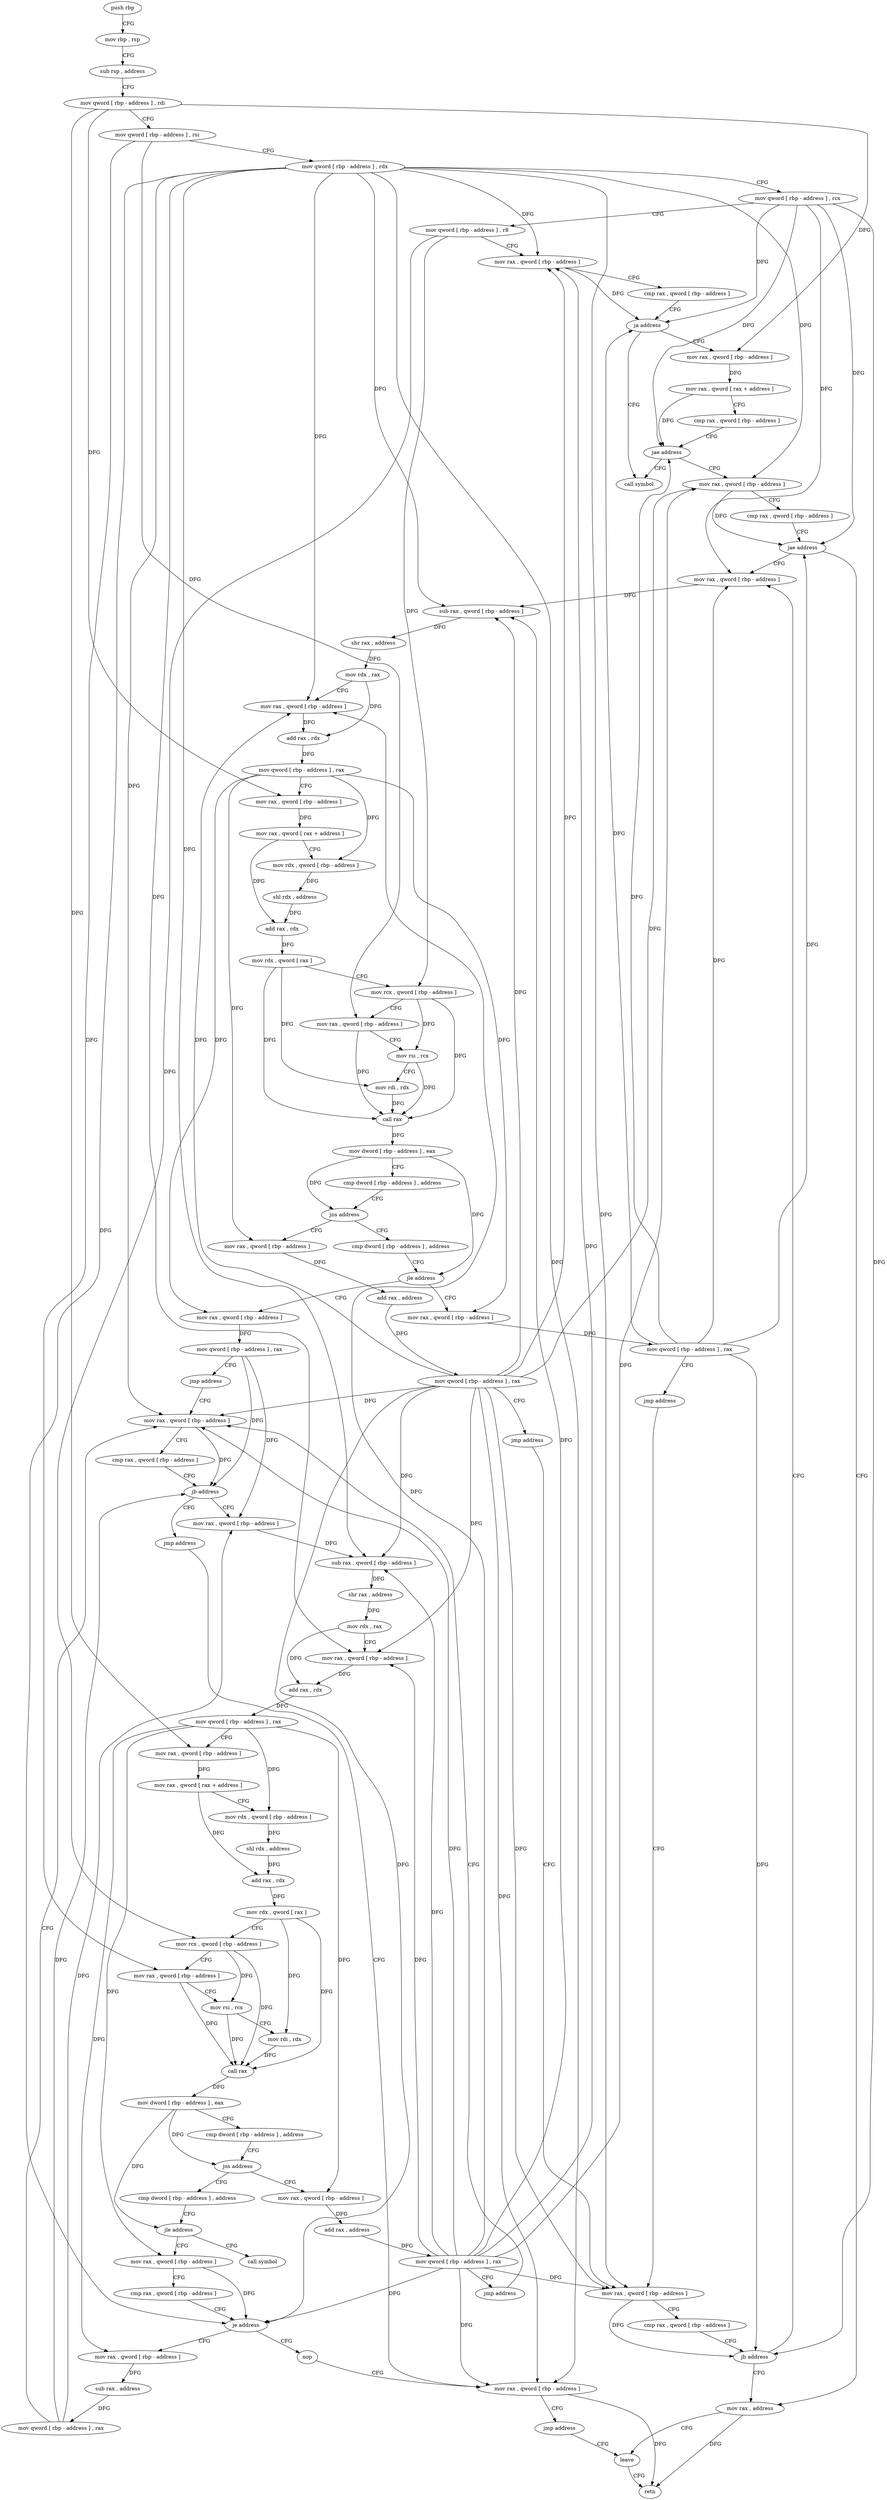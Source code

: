 digraph "func" {
"195435" [label = "push rbp" ]
"195436" [label = "mov rbp , rsp" ]
"195439" [label = "sub rsp , address" ]
"195443" [label = "mov qword [ rbp - address ] , rdi" ]
"195447" [label = "mov qword [ rbp - address ] , rsi" ]
"195451" [label = "mov qword [ rbp - address ] , rdx" ]
"195455" [label = "mov qword [ rbp - address ] , rcx" ]
"195459" [label = "mov qword [ rbp - address ] , r8" ]
"195463" [label = "mov rax , qword [ rbp - address ]" ]
"195467" [label = "cmp rax , qword [ rbp - address ]" ]
"195471" [label = "ja address" ]
"195487" [label = "call symbol" ]
"195473" [label = "mov rax , qword [ rbp - address ]" ]
"195477" [label = "mov rax , qword [ rax + address ]" ]
"195481" [label = "cmp rax , qword [ rbp - address ]" ]
"195485" [label = "jae address" ]
"195492" [label = "mov rax , qword [ rbp - address ]" ]
"195496" [label = "cmp rax , qword [ rbp - address ]" ]
"195500" [label = "jae address" ]
"195780" [label = "mov rax , address" ]
"195506" [label = "mov rax , qword [ rbp - address ]" ]
"195787" [label = "leave" ]
"195510" [label = "sub rax , qword [ rbp - address ]" ]
"195514" [label = "shr rax , address" ]
"195517" [label = "mov rdx , rax" ]
"195520" [label = "mov rax , qword [ rbp - address ]" ]
"195524" [label = "add rax , rdx" ]
"195527" [label = "mov qword [ rbp - address ] , rax" ]
"195531" [label = "mov rax , qword [ rbp - address ]" ]
"195535" [label = "mov rax , qword [ rax + address ]" ]
"195539" [label = "mov rdx , qword [ rbp - address ]" ]
"195543" [label = "shl rdx , address" ]
"195547" [label = "add rax , rdx" ]
"195550" [label = "mov rdx , qword [ rax ]" ]
"195553" [label = "mov rcx , qword [ rbp - address ]" ]
"195557" [label = "mov rax , qword [ rbp - address ]" ]
"195561" [label = "mov rsi , rcx" ]
"195564" [label = "mov rdi , rdx" ]
"195567" [label = "call rax" ]
"195569" [label = "mov dword [ rbp - address ] , eax" ]
"195572" [label = "cmp dword [ rbp - address ] , address" ]
"195576" [label = "jns address" ]
"195595" [label = "cmp dword [ rbp - address ] , address" ]
"195578" [label = "mov rax , qword [ rbp - address ]" ]
"195599" [label = "jle address" ]
"195614" [label = "mov rax , qword [ rbp - address ]" ]
"195601" [label = "mov rax , qword [ rbp - address ]" ]
"195582" [label = "add rax , address" ]
"195586" [label = "mov qword [ rbp - address ] , rax" ]
"195590" [label = "jmp address" ]
"195766" [label = "mov rax , qword [ rbp - address ]" ]
"195618" [label = "mov qword [ rbp - address ] , rax" ]
"195622" [label = "jmp address" ]
"195743" [label = "mov rax , qword [ rbp - address ]" ]
"195605" [label = "mov qword [ rbp - address ] , rax" ]
"195609" [label = "jmp address" ]
"195770" [label = "cmp rax , qword [ rbp - address ]" ]
"195774" [label = "jb address" ]
"195747" [label = "cmp rax , qword [ rbp - address ]" ]
"195751" [label = "jb address" ]
"195624" [label = "mov rax , qword [ rbp - address ]" ]
"195757" [label = "jmp address" ]
"195628" [label = "sub rax , qword [ rbp - address ]" ]
"195632" [label = "shr rax , address" ]
"195635" [label = "mov rdx , rax" ]
"195638" [label = "mov rax , qword [ rbp - address ]" ]
"195642" [label = "add rax , rdx" ]
"195645" [label = "mov qword [ rbp - address ] , rax" ]
"195649" [label = "mov rax , qword [ rbp - address ]" ]
"195653" [label = "mov rax , qword [ rax + address ]" ]
"195657" [label = "mov rdx , qword [ rbp - address ]" ]
"195661" [label = "shl rdx , address" ]
"195665" [label = "add rax , rdx" ]
"195668" [label = "mov rdx , qword [ rax ]" ]
"195671" [label = "mov rcx , qword [ rbp - address ]" ]
"195675" [label = "mov rax , qword [ rbp - address ]" ]
"195679" [label = "mov rsi , rcx" ]
"195682" [label = "mov rdi , rdx" ]
"195685" [label = "call rax" ]
"195687" [label = "mov dword [ rbp - address ] , eax" ]
"195690" [label = "cmp dword [ rbp - address ] , address" ]
"195694" [label = "jns address" ]
"195710" [label = "cmp dword [ rbp - address ] , address" ]
"195696" [label = "mov rax , qword [ rbp - address ]" ]
"195760" [label = "mov rax , qword [ rbp - address ]" ]
"195714" [label = "jle address" ]
"195721" [label = "mov rax , qword [ rbp - address ]" ]
"195716" [label = "call symbol" ]
"195700" [label = "add rax , address" ]
"195704" [label = "mov qword [ rbp - address ] , rax" ]
"195708" [label = "jmp address" ]
"195764" [label = "jmp address" ]
"195725" [label = "cmp rax , qword [ rbp - address ]" ]
"195729" [label = "je address" ]
"195759" [label = "nop" ]
"195731" [label = "mov rax , qword [ rbp - address ]" ]
"195788" [label = "retn" ]
"195735" [label = "sub rax , address" ]
"195739" [label = "mov qword [ rbp - address ] , rax" ]
"195435" -> "195436" [ label = "CFG" ]
"195436" -> "195439" [ label = "CFG" ]
"195439" -> "195443" [ label = "CFG" ]
"195443" -> "195447" [ label = "CFG" ]
"195443" -> "195473" [ label = "DFG" ]
"195443" -> "195531" [ label = "DFG" ]
"195443" -> "195649" [ label = "DFG" ]
"195447" -> "195451" [ label = "CFG" ]
"195447" -> "195557" [ label = "DFG" ]
"195447" -> "195675" [ label = "DFG" ]
"195451" -> "195455" [ label = "CFG" ]
"195451" -> "195463" [ label = "DFG" ]
"195451" -> "195492" [ label = "DFG" ]
"195451" -> "195510" [ label = "DFG" ]
"195451" -> "195520" [ label = "DFG" ]
"195451" -> "195766" [ label = "DFG" ]
"195451" -> "195743" [ label = "DFG" ]
"195451" -> "195628" [ label = "DFG" ]
"195451" -> "195638" [ label = "DFG" ]
"195451" -> "195760" [ label = "DFG" ]
"195451" -> "195729" [ label = "DFG" ]
"195455" -> "195459" [ label = "CFG" ]
"195455" -> "195471" [ label = "DFG" ]
"195455" -> "195485" [ label = "DFG" ]
"195455" -> "195500" [ label = "DFG" ]
"195455" -> "195506" [ label = "DFG" ]
"195455" -> "195774" [ label = "DFG" ]
"195459" -> "195463" [ label = "CFG" ]
"195459" -> "195553" [ label = "DFG" ]
"195459" -> "195671" [ label = "DFG" ]
"195463" -> "195467" [ label = "CFG" ]
"195463" -> "195471" [ label = "DFG" ]
"195467" -> "195471" [ label = "CFG" ]
"195471" -> "195487" [ label = "CFG" ]
"195471" -> "195473" [ label = "CFG" ]
"195473" -> "195477" [ label = "DFG" ]
"195477" -> "195481" [ label = "CFG" ]
"195477" -> "195485" [ label = "DFG" ]
"195481" -> "195485" [ label = "CFG" ]
"195485" -> "195492" [ label = "CFG" ]
"195485" -> "195487" [ label = "CFG" ]
"195492" -> "195496" [ label = "CFG" ]
"195492" -> "195500" [ label = "DFG" ]
"195496" -> "195500" [ label = "CFG" ]
"195500" -> "195780" [ label = "CFG" ]
"195500" -> "195506" [ label = "CFG" ]
"195780" -> "195787" [ label = "CFG" ]
"195780" -> "195788" [ label = "DFG" ]
"195506" -> "195510" [ label = "DFG" ]
"195787" -> "195788" [ label = "CFG" ]
"195510" -> "195514" [ label = "DFG" ]
"195514" -> "195517" [ label = "DFG" ]
"195517" -> "195520" [ label = "CFG" ]
"195517" -> "195524" [ label = "DFG" ]
"195520" -> "195524" [ label = "DFG" ]
"195524" -> "195527" [ label = "DFG" ]
"195527" -> "195531" [ label = "CFG" ]
"195527" -> "195539" [ label = "DFG" ]
"195527" -> "195578" [ label = "DFG" ]
"195527" -> "195614" [ label = "DFG" ]
"195527" -> "195601" [ label = "DFG" ]
"195531" -> "195535" [ label = "DFG" ]
"195535" -> "195539" [ label = "CFG" ]
"195535" -> "195547" [ label = "DFG" ]
"195539" -> "195543" [ label = "DFG" ]
"195543" -> "195547" [ label = "DFG" ]
"195547" -> "195550" [ label = "DFG" ]
"195550" -> "195553" [ label = "CFG" ]
"195550" -> "195564" [ label = "DFG" ]
"195550" -> "195567" [ label = "DFG" ]
"195553" -> "195557" [ label = "CFG" ]
"195553" -> "195561" [ label = "DFG" ]
"195553" -> "195567" [ label = "DFG" ]
"195557" -> "195561" [ label = "CFG" ]
"195557" -> "195567" [ label = "DFG" ]
"195561" -> "195564" [ label = "CFG" ]
"195561" -> "195567" [ label = "DFG" ]
"195564" -> "195567" [ label = "DFG" ]
"195567" -> "195569" [ label = "DFG" ]
"195569" -> "195572" [ label = "CFG" ]
"195569" -> "195576" [ label = "DFG" ]
"195569" -> "195599" [ label = "DFG" ]
"195572" -> "195576" [ label = "CFG" ]
"195576" -> "195595" [ label = "CFG" ]
"195576" -> "195578" [ label = "CFG" ]
"195595" -> "195599" [ label = "CFG" ]
"195578" -> "195582" [ label = "DFG" ]
"195599" -> "195614" [ label = "CFG" ]
"195599" -> "195601" [ label = "CFG" ]
"195614" -> "195618" [ label = "DFG" ]
"195601" -> "195605" [ label = "DFG" ]
"195582" -> "195586" [ label = "DFG" ]
"195586" -> "195590" [ label = "CFG" ]
"195586" -> "195463" [ label = "DFG" ]
"195586" -> "195492" [ label = "DFG" ]
"195586" -> "195510" [ label = "DFG" ]
"195586" -> "195520" [ label = "DFG" ]
"195586" -> "195766" [ label = "DFG" ]
"195586" -> "195743" [ label = "DFG" ]
"195586" -> "195628" [ label = "DFG" ]
"195586" -> "195638" [ label = "DFG" ]
"195586" -> "195760" [ label = "DFG" ]
"195586" -> "195729" [ label = "DFG" ]
"195590" -> "195766" [ label = "CFG" ]
"195766" -> "195770" [ label = "CFG" ]
"195766" -> "195774" [ label = "DFG" ]
"195618" -> "195622" [ label = "CFG" ]
"195618" -> "195751" [ label = "DFG" ]
"195618" -> "195624" [ label = "DFG" ]
"195622" -> "195743" [ label = "CFG" ]
"195743" -> "195747" [ label = "CFG" ]
"195743" -> "195751" [ label = "DFG" ]
"195605" -> "195609" [ label = "CFG" ]
"195605" -> "195471" [ label = "DFG" ]
"195605" -> "195485" [ label = "DFG" ]
"195605" -> "195500" [ label = "DFG" ]
"195605" -> "195506" [ label = "DFG" ]
"195605" -> "195774" [ label = "DFG" ]
"195609" -> "195766" [ label = "CFG" ]
"195770" -> "195774" [ label = "CFG" ]
"195774" -> "195506" [ label = "CFG" ]
"195774" -> "195780" [ label = "CFG" ]
"195747" -> "195751" [ label = "CFG" ]
"195751" -> "195624" [ label = "CFG" ]
"195751" -> "195757" [ label = "CFG" ]
"195624" -> "195628" [ label = "DFG" ]
"195757" -> "195760" [ label = "CFG" ]
"195628" -> "195632" [ label = "DFG" ]
"195632" -> "195635" [ label = "DFG" ]
"195635" -> "195638" [ label = "CFG" ]
"195635" -> "195642" [ label = "DFG" ]
"195638" -> "195642" [ label = "DFG" ]
"195642" -> "195645" [ label = "DFG" ]
"195645" -> "195649" [ label = "CFG" ]
"195645" -> "195657" [ label = "DFG" ]
"195645" -> "195696" [ label = "DFG" ]
"195645" -> "195721" [ label = "DFG" ]
"195645" -> "195731" [ label = "DFG" ]
"195649" -> "195653" [ label = "DFG" ]
"195653" -> "195657" [ label = "CFG" ]
"195653" -> "195665" [ label = "DFG" ]
"195657" -> "195661" [ label = "DFG" ]
"195661" -> "195665" [ label = "DFG" ]
"195665" -> "195668" [ label = "DFG" ]
"195668" -> "195671" [ label = "CFG" ]
"195668" -> "195682" [ label = "DFG" ]
"195668" -> "195685" [ label = "DFG" ]
"195671" -> "195675" [ label = "CFG" ]
"195671" -> "195679" [ label = "DFG" ]
"195671" -> "195685" [ label = "DFG" ]
"195675" -> "195679" [ label = "CFG" ]
"195675" -> "195685" [ label = "DFG" ]
"195679" -> "195682" [ label = "CFG" ]
"195679" -> "195685" [ label = "DFG" ]
"195682" -> "195685" [ label = "DFG" ]
"195685" -> "195687" [ label = "DFG" ]
"195687" -> "195690" [ label = "CFG" ]
"195687" -> "195694" [ label = "DFG" ]
"195687" -> "195714" [ label = "DFG" ]
"195690" -> "195694" [ label = "CFG" ]
"195694" -> "195710" [ label = "CFG" ]
"195694" -> "195696" [ label = "CFG" ]
"195710" -> "195714" [ label = "CFG" ]
"195696" -> "195700" [ label = "DFG" ]
"195760" -> "195764" [ label = "CFG" ]
"195760" -> "195788" [ label = "DFG" ]
"195714" -> "195721" [ label = "CFG" ]
"195714" -> "195716" [ label = "CFG" ]
"195721" -> "195725" [ label = "CFG" ]
"195721" -> "195729" [ label = "DFG" ]
"195700" -> "195704" [ label = "DFG" ]
"195704" -> "195708" [ label = "CFG" ]
"195704" -> "195463" [ label = "DFG" ]
"195704" -> "195492" [ label = "DFG" ]
"195704" -> "195510" [ label = "DFG" ]
"195704" -> "195520" [ label = "DFG" ]
"195704" -> "195766" [ label = "DFG" ]
"195704" -> "195743" [ label = "DFG" ]
"195704" -> "195628" [ label = "DFG" ]
"195704" -> "195638" [ label = "DFG" ]
"195704" -> "195760" [ label = "DFG" ]
"195704" -> "195729" [ label = "DFG" ]
"195708" -> "195743" [ label = "CFG" ]
"195764" -> "195787" [ label = "CFG" ]
"195725" -> "195729" [ label = "CFG" ]
"195729" -> "195759" [ label = "CFG" ]
"195729" -> "195731" [ label = "CFG" ]
"195759" -> "195760" [ label = "CFG" ]
"195731" -> "195735" [ label = "DFG" ]
"195735" -> "195739" [ label = "DFG" ]
"195739" -> "195743" [ label = "CFG" ]
"195739" -> "195751" [ label = "DFG" ]
"195739" -> "195624" [ label = "DFG" ]
}
